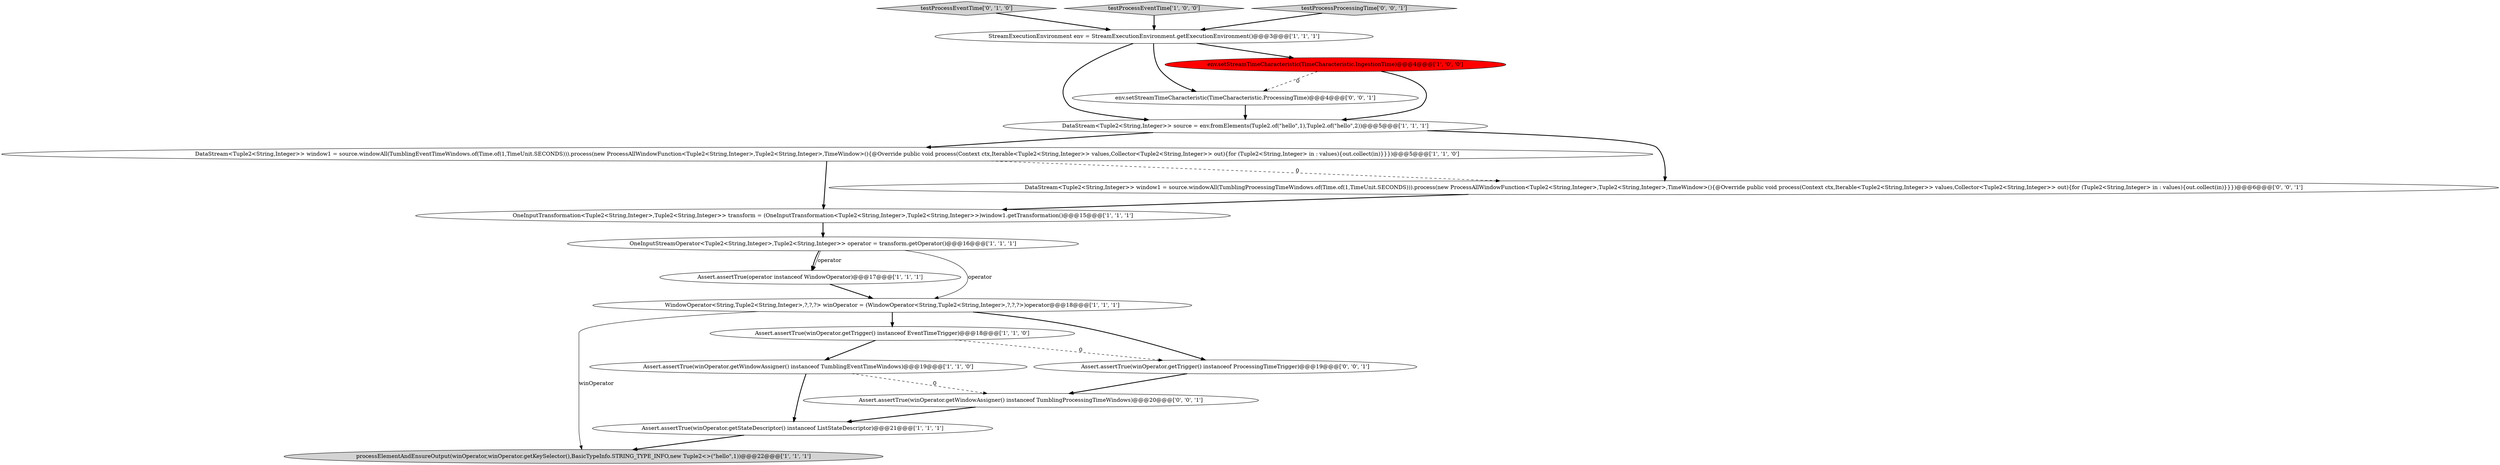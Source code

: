digraph {
13 [style = filled, label = "testProcessEventTime['0', '1', '0']", fillcolor = lightgray, shape = diamond image = "AAA0AAABBB2BBB"];
9 [style = filled, label = "DataStream<Tuple2<String,Integer>> source = env.fromElements(Tuple2.of(\"hello\",1),Tuple2.of(\"hello\",2))@@@5@@@['1', '1', '1']", fillcolor = white, shape = ellipse image = "AAA0AAABBB1BBB"];
12 [style = filled, label = "Assert.assertTrue(winOperator.getTrigger() instanceof EventTimeTrigger)@@@18@@@['1', '1', '0']", fillcolor = white, shape = ellipse image = "AAA0AAABBB1BBB"];
1 [style = filled, label = "Assert.assertTrue(winOperator.getWindowAssigner() instanceof TumblingEventTimeWindows)@@@19@@@['1', '1', '0']", fillcolor = white, shape = ellipse image = "AAA0AAABBB1BBB"];
5 [style = filled, label = "processElementAndEnsureOutput(winOperator,winOperator.getKeySelector(),BasicTypeInfo.STRING_TYPE_INFO,new Tuple2<>(\"hello\",1))@@@22@@@['1', '1', '1']", fillcolor = lightgray, shape = ellipse image = "AAA0AAABBB1BBB"];
16 [style = filled, label = "Assert.assertTrue(winOperator.getTrigger() instanceof ProcessingTimeTrigger)@@@19@@@['0', '0', '1']", fillcolor = white, shape = ellipse image = "AAA0AAABBB3BBB"];
17 [style = filled, label = "Assert.assertTrue(winOperator.getWindowAssigner() instanceof TumblingProcessingTimeWindows)@@@20@@@['0', '0', '1']", fillcolor = white, shape = ellipse image = "AAA0AAABBB3BBB"];
0 [style = filled, label = "testProcessEventTime['1', '0', '0']", fillcolor = lightgray, shape = diamond image = "AAA0AAABBB1BBB"];
6 [style = filled, label = "DataStream<Tuple2<String,Integer>> window1 = source.windowAll(TumblingEventTimeWindows.of(Time.of(1,TimeUnit.SECONDS))).process(new ProcessAllWindowFunction<Tuple2<String,Integer>,Tuple2<String,Integer>,TimeWindow>(){@Override public void process(Context ctx,Iterable<Tuple2<String,Integer>> values,Collector<Tuple2<String,Integer>> out){for (Tuple2<String,Integer> in : values){out.collect(in)}}})@@@5@@@['1', '1', '0']", fillcolor = white, shape = ellipse image = "AAA0AAABBB1BBB"];
11 [style = filled, label = "Assert.assertTrue(operator instanceof WindowOperator)@@@17@@@['1', '1', '1']", fillcolor = white, shape = ellipse image = "AAA0AAABBB1BBB"];
10 [style = filled, label = "WindowOperator<String,Tuple2<String,Integer>,?,?,?> winOperator = (WindowOperator<String,Tuple2<String,Integer>,?,?,?>)operator@@@18@@@['1', '1', '1']", fillcolor = white, shape = ellipse image = "AAA0AAABBB1BBB"];
3 [style = filled, label = "Assert.assertTrue(winOperator.getStateDescriptor() instanceof ListStateDescriptor)@@@21@@@['1', '1', '1']", fillcolor = white, shape = ellipse image = "AAA0AAABBB1BBB"];
4 [style = filled, label = "OneInputTransformation<Tuple2<String,Integer>,Tuple2<String,Integer>> transform = (OneInputTransformation<Tuple2<String,Integer>,Tuple2<String,Integer>>)window1.getTransformation()@@@15@@@['1', '1', '1']", fillcolor = white, shape = ellipse image = "AAA0AAABBB1BBB"];
15 [style = filled, label = "testProcessProcessingTime['0', '0', '1']", fillcolor = lightgray, shape = diamond image = "AAA0AAABBB3BBB"];
7 [style = filled, label = "StreamExecutionEnvironment env = StreamExecutionEnvironment.getExecutionEnvironment()@@@3@@@['1', '1', '1']", fillcolor = white, shape = ellipse image = "AAA0AAABBB1BBB"];
18 [style = filled, label = "env.setStreamTimeCharacteristic(TimeCharacteristic.ProcessingTime)@@@4@@@['0', '0', '1']", fillcolor = white, shape = ellipse image = "AAA0AAABBB3BBB"];
14 [style = filled, label = "DataStream<Tuple2<String,Integer>> window1 = source.windowAll(TumblingProcessingTimeWindows.of(Time.of(1,TimeUnit.SECONDS))).process(new ProcessAllWindowFunction<Tuple2<String,Integer>,Tuple2<String,Integer>,TimeWindow>(){@Override public void process(Context ctx,Iterable<Tuple2<String,Integer>> values,Collector<Tuple2<String,Integer>> out){for (Tuple2<String,Integer> in : values){out.collect(in)}}})@@@6@@@['0', '0', '1']", fillcolor = white, shape = ellipse image = "AAA0AAABBB3BBB"];
8 [style = filled, label = "env.setStreamTimeCharacteristic(TimeCharacteristic.IngestionTime)@@@4@@@['1', '0', '0']", fillcolor = red, shape = ellipse image = "AAA1AAABBB1BBB"];
2 [style = filled, label = "OneInputStreamOperator<Tuple2<String,Integer>,Tuple2<String,Integer>> operator = transform.getOperator()@@@16@@@['1', '1', '1']", fillcolor = white, shape = ellipse image = "AAA0AAABBB1BBB"];
10->5 [style = solid, label="winOperator"];
15->7 [style = bold, label=""];
12->16 [style = dashed, label="0"];
1->3 [style = bold, label=""];
2->10 [style = solid, label="operator"];
4->2 [style = bold, label=""];
16->17 [style = bold, label=""];
6->14 [style = dashed, label="0"];
7->8 [style = bold, label=""];
12->1 [style = bold, label=""];
9->6 [style = bold, label=""];
0->7 [style = bold, label=""];
7->9 [style = bold, label=""];
6->4 [style = bold, label=""];
3->5 [style = bold, label=""];
1->17 [style = dashed, label="0"];
10->16 [style = bold, label=""];
11->10 [style = bold, label=""];
10->12 [style = bold, label=""];
13->7 [style = bold, label=""];
18->9 [style = bold, label=""];
8->9 [style = bold, label=""];
9->14 [style = bold, label=""];
7->18 [style = bold, label=""];
17->3 [style = bold, label=""];
8->18 [style = dashed, label="0"];
2->11 [style = bold, label=""];
2->11 [style = solid, label="operator"];
14->4 [style = bold, label=""];
}
